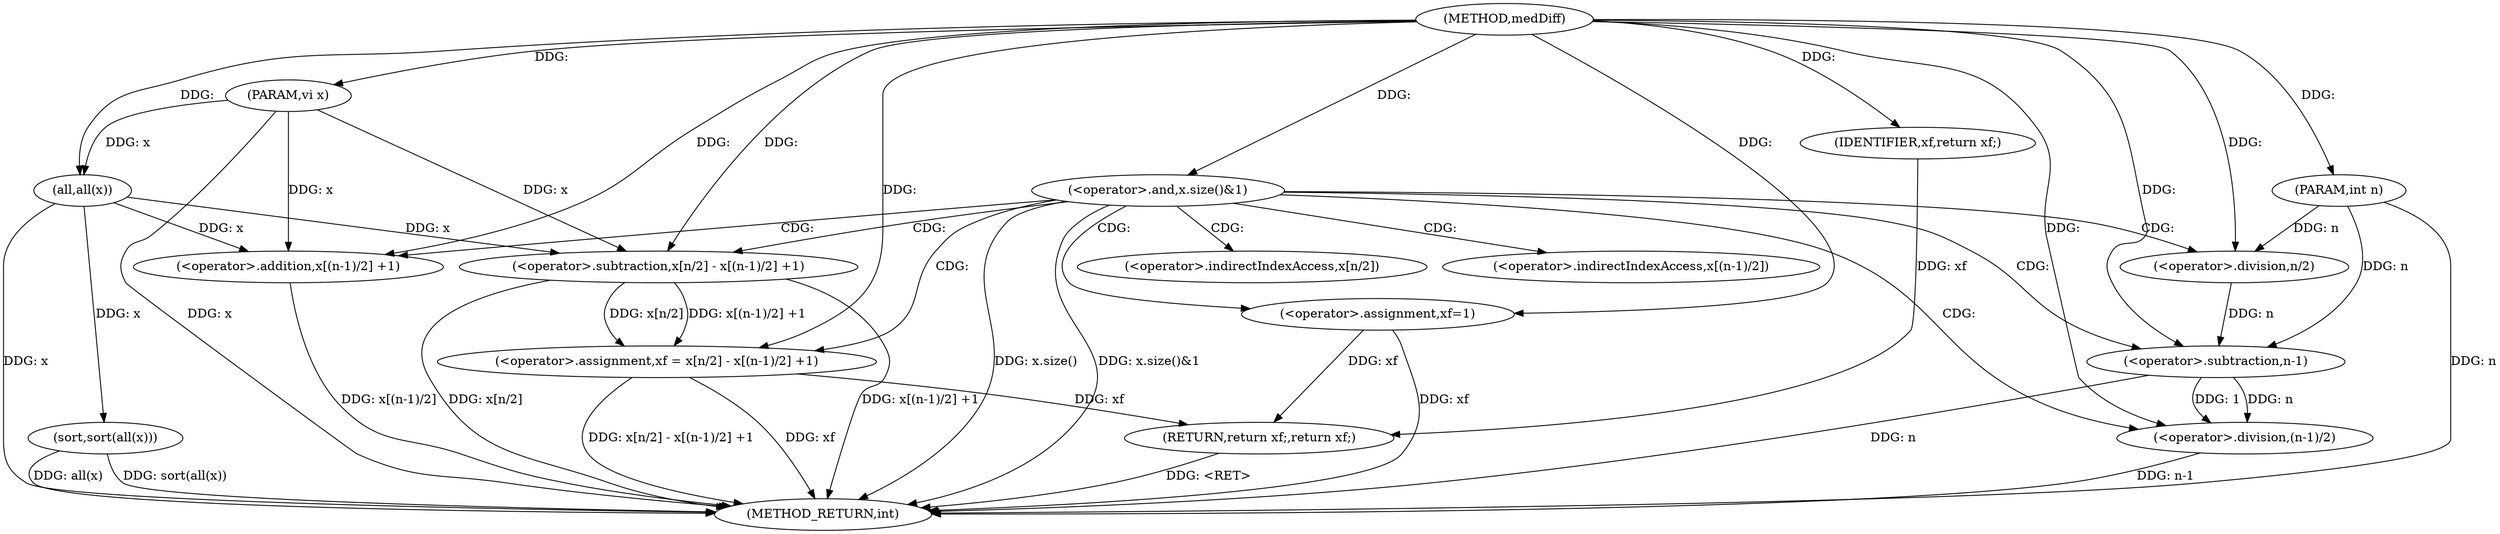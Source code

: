 digraph "medDiff" {  
"1000101" [label = "(METHOD,medDiff)" ]
"1000136" [label = "(METHOD_RETURN,int)" ]
"1000102" [label = "(PARAM,vi x)" ]
"1000103" [label = "(PARAM,int n)" ]
"1000105" [label = "(sort,sort(all(x)))" ]
"1000134" [label = "(RETURN,return xf;,return xf;)" ]
"1000110" [label = "(<operator>.and,x.size()&1)" ]
"1000113" [label = "(<operator>.assignment,xf=1)" ]
"1000135" [label = "(IDENTIFIER,xf,return xf;)" ]
"1000106" [label = "(all,all(x))" ]
"1000117" [label = "(<operator>.assignment,xf = x[n/2] - x[(n-1)/2] +1)" ]
"1000119" [label = "(<operator>.subtraction,x[n/2] - x[(n-1)/2] +1)" ]
"1000125" [label = "(<operator>.addition,x[(n-1)/2] +1)" ]
"1000122" [label = "(<operator>.division,n/2)" ]
"1000128" [label = "(<operator>.division,(n-1)/2)" ]
"1000129" [label = "(<operator>.subtraction,n-1)" ]
"1000120" [label = "(<operator>.indirectIndexAccess,x[n/2])" ]
"1000126" [label = "(<operator>.indirectIndexAccess,x[(n-1)/2])" ]
  "1000102" -> "1000136"  [ label = "DDG: x"] 
  "1000103" -> "1000136"  [ label = "DDG: n"] 
  "1000106" -> "1000136"  [ label = "DDG: x"] 
  "1000105" -> "1000136"  [ label = "DDG: all(x)"] 
  "1000105" -> "1000136"  [ label = "DDG: sort(all(x))"] 
  "1000110" -> "1000136"  [ label = "DDG: x.size()"] 
  "1000110" -> "1000136"  [ label = "DDG: x.size()&1"] 
  "1000117" -> "1000136"  [ label = "DDG: xf"] 
  "1000119" -> "1000136"  [ label = "DDG: x[n/2]"] 
  "1000129" -> "1000136"  [ label = "DDG: n"] 
  "1000128" -> "1000136"  [ label = "DDG: n-1"] 
  "1000125" -> "1000136"  [ label = "DDG: x[(n-1)/2]"] 
  "1000119" -> "1000136"  [ label = "DDG: x[(n-1)/2] +1"] 
  "1000117" -> "1000136"  [ label = "DDG: x[n/2] - x[(n-1)/2] +1"] 
  "1000113" -> "1000136"  [ label = "DDG: xf"] 
  "1000134" -> "1000136"  [ label = "DDG: <RET>"] 
  "1000101" -> "1000102"  [ label = "DDG: "] 
  "1000101" -> "1000103"  [ label = "DDG: "] 
  "1000135" -> "1000134"  [ label = "DDG: xf"] 
  "1000117" -> "1000134"  [ label = "DDG: xf"] 
  "1000113" -> "1000134"  [ label = "DDG: xf"] 
  "1000106" -> "1000105"  [ label = "DDG: x"] 
  "1000101" -> "1000113"  [ label = "DDG: "] 
  "1000101" -> "1000135"  [ label = "DDG: "] 
  "1000102" -> "1000106"  [ label = "DDG: x"] 
  "1000101" -> "1000106"  [ label = "DDG: "] 
  "1000101" -> "1000110"  [ label = "DDG: "] 
  "1000119" -> "1000117"  [ label = "DDG: x[n/2]"] 
  "1000119" -> "1000117"  [ label = "DDG: x[(n-1)/2] +1"] 
  "1000101" -> "1000117"  [ label = "DDG: "] 
  "1000106" -> "1000119"  [ label = "DDG: x"] 
  "1000102" -> "1000119"  [ label = "DDG: x"] 
  "1000101" -> "1000119"  [ label = "DDG: "] 
  "1000106" -> "1000125"  [ label = "DDG: x"] 
  "1000102" -> "1000125"  [ label = "DDG: x"] 
  "1000101" -> "1000125"  [ label = "DDG: "] 
  "1000103" -> "1000122"  [ label = "DDG: n"] 
  "1000101" -> "1000122"  [ label = "DDG: "] 
  "1000129" -> "1000128"  [ label = "DDG: n"] 
  "1000129" -> "1000128"  [ label = "DDG: 1"] 
  "1000101" -> "1000128"  [ label = "DDG: "] 
  "1000122" -> "1000129"  [ label = "DDG: n"] 
  "1000103" -> "1000129"  [ label = "DDG: n"] 
  "1000101" -> "1000129"  [ label = "DDG: "] 
  "1000110" -> "1000128"  [ label = "CDG: "] 
  "1000110" -> "1000129"  [ label = "CDG: "] 
  "1000110" -> "1000125"  [ label = "CDG: "] 
  "1000110" -> "1000119"  [ label = "CDG: "] 
  "1000110" -> "1000120"  [ label = "CDG: "] 
  "1000110" -> "1000117"  [ label = "CDG: "] 
  "1000110" -> "1000113"  [ label = "CDG: "] 
  "1000110" -> "1000122"  [ label = "CDG: "] 
  "1000110" -> "1000126"  [ label = "CDG: "] 
}
